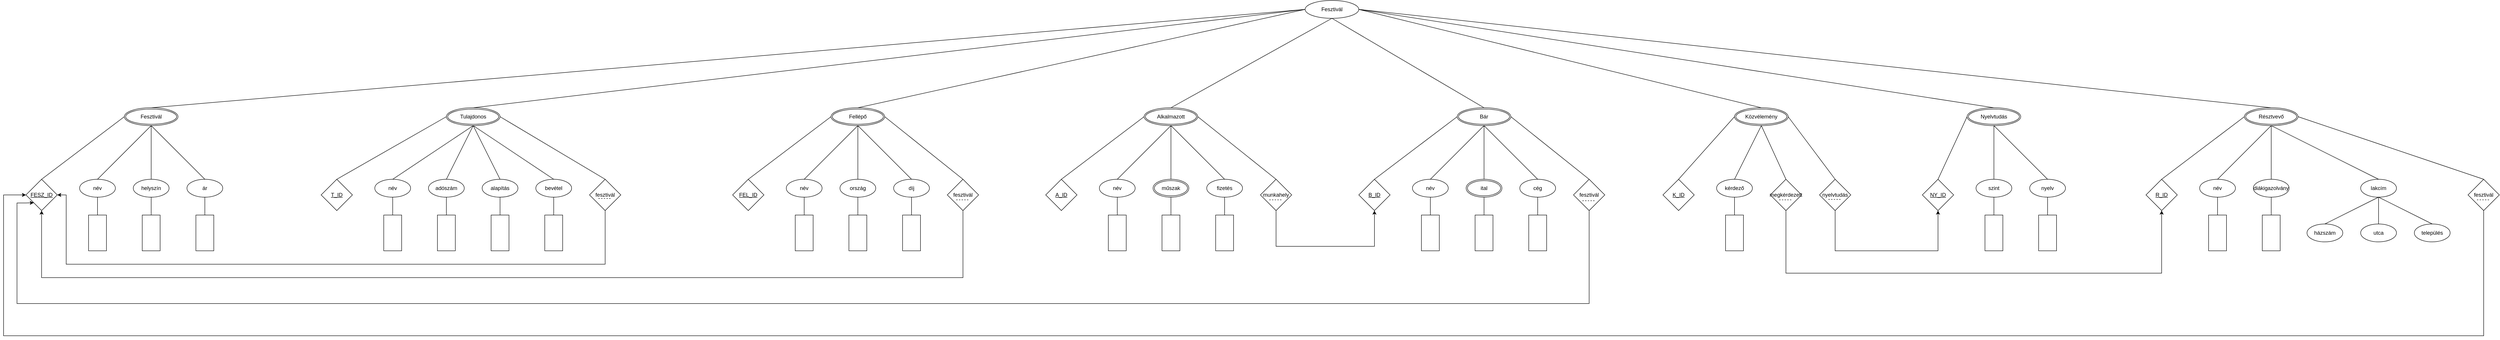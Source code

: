 <mxfile version="22.0.7" type="device">
  <diagram id="R2lEEEUBdFMjLlhIrx00" name="F023QC_xdm">
    <mxGraphModel dx="1670" dy="948" grid="1" gridSize="10" guides="0" tooltips="1" connect="1" arrows="1" fold="1" page="1" pageScale="1" pageWidth="6000" pageHeight="1000" math="0" shadow="0" extFonts="Permanent Marker^https://fonts.googleapis.com/css?family=Permanent+Marker">
      <root>
        <object label="" id="0">
          <mxCell />
        </object>
        <mxCell id="1" parent="0" />
        <mxCell id="OcTYDdU6IvkN5eMSKaNO-81" value="" style="rounded=0;whiteSpace=wrap;html=1;" parent="1" vertex="1">
          <mxGeometry x="480" y="600" width="40" height="80" as="geometry" />
        </mxCell>
        <mxCell id="iutqLcoYuN1xurHz5qFX-2" value="Nyelvtudás" style="ellipse;shape=doubleEllipse;margin=3;whiteSpace=wrap;html=1;align=center;" parent="1" vertex="1">
          <mxGeometry x="4440" y="360" width="120" height="40" as="geometry" />
        </mxCell>
        <mxCell id="iutqLcoYuN1xurHz5qFX-5" value="név" style="ellipse;whiteSpace=wrap;html=1;" parent="1" vertex="1">
          <mxGeometry x="220" y="520" width="80" height="40" as="geometry" />
        </mxCell>
        <mxCell id="iutqLcoYuN1xurHz5qFX-6" value="ár" style="ellipse;whiteSpace=wrap;html=1;" parent="1" vertex="1">
          <mxGeometry x="460" y="520" width="80" height="40" as="geometry" />
        </mxCell>
        <mxCell id="iutqLcoYuN1xurHz5qFX-7" value="" style="rounded=0;whiteSpace=wrap;html=1;" parent="1" vertex="1">
          <mxGeometry x="360" y="600" width="40" height="80" as="geometry" />
        </mxCell>
        <mxCell id="iutqLcoYuN1xurHz5qFX-8" value="" style="rounded=0;whiteSpace=wrap;html=1;" parent="1" vertex="1">
          <mxGeometry x="240" y="600" width="40" height="80" as="geometry" />
        </mxCell>
        <mxCell id="iutqLcoYuN1xurHz5qFX-10" value="Fesztivál" style="ellipse;whiteSpace=wrap;html=1;" parent="1" vertex="1">
          <mxGeometry x="2960" y="120" width="120" height="40" as="geometry" />
        </mxCell>
        <mxCell id="iutqLcoYuN1xurHz5qFX-11" value="Bár" style="ellipse;shape=doubleEllipse;margin=3;whiteSpace=wrap;html=1;align=center;" parent="1" vertex="1">
          <mxGeometry x="3300" y="360" width="120" height="40" as="geometry" />
        </mxCell>
        <mxCell id="iutqLcoYuN1xurHz5qFX-12" value="Alkalmazott" style="ellipse;shape=doubleEllipse;margin=3;whiteSpace=wrap;html=1;align=center;" parent="1" vertex="1">
          <mxGeometry x="2600" y="360" width="120" height="40" as="geometry" />
        </mxCell>
        <mxCell id="iutqLcoYuN1xurHz5qFX-13" value="Fesztivál" style="ellipse;shape=doubleEllipse;margin=3;whiteSpace=wrap;html=1;align=center;" parent="1" vertex="1">
          <mxGeometry x="320" y="360" width="120" height="40" as="geometry" />
        </mxCell>
        <mxCell id="iutqLcoYuN1xurHz5qFX-14" value="Résztvevő" style="ellipse;shape=doubleEllipse;margin=3;whiteSpace=wrap;html=1;align=center;" parent="1" vertex="1">
          <mxGeometry x="5060" y="360" width="120" height="40" as="geometry" />
        </mxCell>
        <mxCell id="iutqLcoYuN1xurHz5qFX-15" value="Közvélemény" style="ellipse;shape=doubleEllipse;margin=3;whiteSpace=wrap;html=1;align=center;" parent="1" vertex="1">
          <mxGeometry x="3920" y="360" width="120" height="40" as="geometry" />
        </mxCell>
        <mxCell id="iutqLcoYuN1xurHz5qFX-16" value="Tulajdonos" style="ellipse;shape=doubleEllipse;margin=3;whiteSpace=wrap;html=1;align=center;" parent="1" vertex="1">
          <mxGeometry x="1040" y="360" width="120" height="40" as="geometry" />
        </mxCell>
        <mxCell id="iutqLcoYuN1xurHz5qFX-17" value="Fellépő" style="ellipse;shape=doubleEllipse;margin=3;whiteSpace=wrap;html=1;align=center;" parent="1" vertex="1">
          <mxGeometry x="1900" y="360" width="120" height="40" as="geometry" />
        </mxCell>
        <mxCell id="5B_4mtcaILTxM5lqjwQF-1" value="helyszín" style="ellipse;whiteSpace=wrap;html=1;" parent="1" vertex="1">
          <mxGeometry x="340" y="520" width="80" height="40" as="geometry" />
        </mxCell>
        <mxCell id="5B_4mtcaILTxM5lqjwQF-2" value="név" style="ellipse;whiteSpace=wrap;html=1;" parent="1" vertex="1">
          <mxGeometry x="880" y="520" width="80" height="40" as="geometry" />
        </mxCell>
        <mxCell id="5B_4mtcaILTxM5lqjwQF-3" value="település" style="ellipse;whiteSpace=wrap;html=1;" parent="1" vertex="1">
          <mxGeometry x="5440" y="620" width="80" height="40" as="geometry" />
        </mxCell>
        <mxCell id="5B_4mtcaILTxM5lqjwQF-4" value="alapítás" style="ellipse;whiteSpace=wrap;html=1;" parent="1" vertex="1">
          <mxGeometry x="1120" y="520" width="80" height="40" as="geometry" />
        </mxCell>
        <mxCell id="5B_4mtcaILTxM5lqjwQF-5" value="név" style="ellipse;whiteSpace=wrap;html=1;" parent="1" vertex="1">
          <mxGeometry x="1800" y="520" width="80" height="40" as="geometry" />
        </mxCell>
        <mxCell id="5B_4mtcaILTxM5lqjwQF-6" value="bevétel" style="ellipse;whiteSpace=wrap;html=1;" parent="1" vertex="1">
          <mxGeometry x="1240" y="520" width="80" height="40" as="geometry" />
        </mxCell>
        <mxCell id="5B_4mtcaILTxM5lqjwQF-7" value="ország" style="ellipse;whiteSpace=wrap;html=1;" parent="1" vertex="1">
          <mxGeometry x="1920" y="520" width="80" height="40" as="geometry" />
        </mxCell>
        <mxCell id="5B_4mtcaILTxM5lqjwQF-8" value="díj" style="ellipse;whiteSpace=wrap;html=1;" parent="1" vertex="1">
          <mxGeometry x="2040" y="520" width="80" height="40" as="geometry" />
        </mxCell>
        <mxCell id="5B_4mtcaILTxM5lqjwQF-10" value="adószám" style="ellipse;whiteSpace=wrap;html=1;" parent="1" vertex="1">
          <mxGeometry x="1000" y="520" width="80" height="40" as="geometry" />
        </mxCell>
        <mxCell id="5B_4mtcaILTxM5lqjwQF-11" value="név" style="ellipse;whiteSpace=wrap;html=1;" parent="1" vertex="1">
          <mxGeometry x="4960" y="520" width="80" height="40" as="geometry" />
        </mxCell>
        <mxCell id="5B_4mtcaILTxM5lqjwQF-12" value="diákigazolvány" style="ellipse;whiteSpace=wrap;html=1;" parent="1" vertex="1">
          <mxGeometry x="5080" y="520" width="80" height="40" as="geometry" />
        </mxCell>
        <mxCell id="5B_4mtcaILTxM5lqjwQF-14" value="házszám" style="ellipse;whiteSpace=wrap;html=1;" parent="1" vertex="1">
          <mxGeometry x="5200" y="620" width="80" height="40" as="geometry" />
        </mxCell>
        <mxCell id="5B_4mtcaILTxM5lqjwQF-15" value="név" style="ellipse;whiteSpace=wrap;html=1;" parent="1" vertex="1">
          <mxGeometry x="3200" y="520" width="80" height="40" as="geometry" />
        </mxCell>
        <mxCell id="5B_4mtcaILTxM5lqjwQF-17" value="név" style="ellipse;whiteSpace=wrap;html=1;" parent="1" vertex="1">
          <mxGeometry x="2500" y="520" width="80" height="40" as="geometry" />
        </mxCell>
        <mxCell id="5B_4mtcaILTxM5lqjwQF-18" value="fizetés" style="ellipse;whiteSpace=wrap;html=1;" parent="1" vertex="1">
          <mxGeometry x="2740" y="520" width="80" height="40" as="geometry" />
        </mxCell>
        <mxCell id="5B_4mtcaILTxM5lqjwQF-19" value="utca" style="ellipse;whiteSpace=wrap;html=1;" parent="1" vertex="1">
          <mxGeometry x="5320" y="620" width="80" height="40" as="geometry" />
        </mxCell>
        <mxCell id="5B_4mtcaILTxM5lqjwQF-20" value="kérdező" style="ellipse;whiteSpace=wrap;html=1;" parent="1" vertex="1">
          <mxGeometry x="3880" y="520" width="80" height="40" as="geometry" />
        </mxCell>
        <mxCell id="5B_4mtcaILTxM5lqjwQF-21" value="szint" style="ellipse;whiteSpace=wrap;html=1;" parent="1" vertex="1">
          <mxGeometry x="4460" y="520" width="80" height="40" as="geometry" />
        </mxCell>
        <mxCell id="5B_4mtcaILTxM5lqjwQF-22" value="cég" style="ellipse;whiteSpace=wrap;html=1;" parent="1" vertex="1">
          <mxGeometry x="3440" y="520" width="80" height="40" as="geometry" />
        </mxCell>
        <mxCell id="5B_4mtcaILTxM5lqjwQF-24" value="lakcím" style="ellipse;whiteSpace=wrap;html=1;" parent="1" vertex="1">
          <mxGeometry x="5320" y="520" width="80" height="40" as="geometry" />
        </mxCell>
        <mxCell id="5B_4mtcaILTxM5lqjwQF-25" value="nyelv" style="ellipse;whiteSpace=wrap;html=1;" parent="1" vertex="1">
          <mxGeometry x="4580" y="520" width="80" height="40" as="geometry" />
        </mxCell>
        <mxCell id="5B_4mtcaILTxM5lqjwQF-28" value="&lt;u&gt;FESZ_ID&lt;/u&gt;" style="rhombus;whiteSpace=wrap;html=1;" parent="1" vertex="1">
          <mxGeometry x="100" y="520" width="70" height="70" as="geometry" />
        </mxCell>
        <mxCell id="5B_4mtcaILTxM5lqjwQF-32" value="&lt;u&gt;T_ID&lt;/u&gt;" style="rhombus;whiteSpace=wrap;html=1;" parent="1" vertex="1">
          <mxGeometry x="760" y="520" width="70" height="70" as="geometry" />
        </mxCell>
        <mxCell id="5B_4mtcaILTxM5lqjwQF-33" value="&lt;u&gt;NY_ID&lt;/u&gt;" style="rhombus;whiteSpace=wrap;html=1;" parent="1" vertex="1">
          <mxGeometry x="4340" y="520" width="70" height="70" as="geometry" />
        </mxCell>
        <mxCell id="5B_4mtcaILTxM5lqjwQF-36" value="&lt;u&gt;R_ID&lt;/u&gt;" style="rhombus;whiteSpace=wrap;html=1;" parent="1" vertex="1">
          <mxGeometry x="4840" y="520" width="70" height="70" as="geometry" />
        </mxCell>
        <mxCell id="5B_4mtcaILTxM5lqjwQF-196" style="edgeStyle=orthogonalEdgeStyle;rounded=0;orthogonalLoop=1;jettySize=auto;html=1;exitX=0.5;exitY=1;exitDx=0;exitDy=0;entryX=1;entryY=0.5;entryDx=0;entryDy=0;" parent="1" source="5B_4mtcaILTxM5lqjwQF-37" target="5B_4mtcaILTxM5lqjwQF-28" edge="1">
          <mxGeometry relative="1" as="geometry">
            <Array as="points">
              <mxPoint x="1395" y="710" />
              <mxPoint x="190" y="710" />
              <mxPoint x="190" y="555" />
            </Array>
          </mxGeometry>
        </mxCell>
        <mxCell id="5B_4mtcaILTxM5lqjwQF-37" value="fesztivál" style="rhombus;whiteSpace=wrap;html=1;" parent="1" vertex="1">
          <mxGeometry x="1360" y="520" width="70" height="70" as="geometry" />
        </mxCell>
        <mxCell id="5B_4mtcaILTxM5lqjwQF-38" value="&lt;u&gt;FEL_ID&lt;/u&gt;" style="rhombus;whiteSpace=wrap;html=1;" parent="1" vertex="1">
          <mxGeometry x="1680" y="520" width="70" height="70" as="geometry" />
        </mxCell>
        <mxCell id="5B_4mtcaILTxM5lqjwQF-39" value="&lt;u&gt;A_ID&lt;/u&gt;" style="rhombus;whiteSpace=wrap;html=1;" parent="1" vertex="1">
          <mxGeometry x="2380" y="520" width="70" height="70" as="geometry" />
        </mxCell>
        <mxCell id="5B_4mtcaILTxM5lqjwQF-40" value="&lt;u&gt;B_ID&lt;/u&gt;" style="rhombus;whiteSpace=wrap;html=1;" parent="1" vertex="1">
          <mxGeometry x="3080" y="520" width="70" height="70" as="geometry" />
        </mxCell>
        <mxCell id="5B_4mtcaILTxM5lqjwQF-44" value="&lt;u&gt;K_ID&lt;/u&gt;" style="rhombus;whiteSpace=wrap;html=1;" parent="1" vertex="1">
          <mxGeometry x="3760" y="520" width="70" height="70" as="geometry" />
        </mxCell>
        <mxCell id="5B_4mtcaILTxM5lqjwQF-53" value="" style="rounded=0;whiteSpace=wrap;html=1;" parent="1" vertex="1">
          <mxGeometry x="1140" y="600" width="40" height="80" as="geometry" />
        </mxCell>
        <mxCell id="5B_4mtcaILTxM5lqjwQF-54" value="" style="rounded=0;whiteSpace=wrap;html=1;" parent="1" vertex="1">
          <mxGeometry x="1020" y="600" width="40" height="80" as="geometry" />
        </mxCell>
        <mxCell id="5B_4mtcaILTxM5lqjwQF-55" value="" style="rounded=0;whiteSpace=wrap;html=1;" parent="1" vertex="1">
          <mxGeometry x="900" y="600" width="40" height="80" as="geometry" />
        </mxCell>
        <mxCell id="5B_4mtcaILTxM5lqjwQF-56" value="" style="rounded=0;whiteSpace=wrap;html=1;" parent="1" vertex="1">
          <mxGeometry x="2060" y="600" width="40" height="80" as="geometry" />
        </mxCell>
        <mxCell id="5B_4mtcaILTxM5lqjwQF-57" value="" style="rounded=0;whiteSpace=wrap;html=1;" parent="1" vertex="1">
          <mxGeometry x="1940" y="600" width="40" height="80" as="geometry" />
        </mxCell>
        <mxCell id="5B_4mtcaILTxM5lqjwQF-58" value="" style="rounded=0;whiteSpace=wrap;html=1;" parent="1" vertex="1">
          <mxGeometry x="1820" y="600" width="40" height="80" as="geometry" />
        </mxCell>
        <mxCell id="5B_4mtcaILTxM5lqjwQF-59" value="" style="rounded=0;whiteSpace=wrap;html=1;" parent="1" vertex="1">
          <mxGeometry x="3460" y="600" width="40" height="80" as="geometry" />
        </mxCell>
        <mxCell id="5B_4mtcaILTxM5lqjwQF-60" value="" style="rounded=0;whiteSpace=wrap;html=1;" parent="1" vertex="1">
          <mxGeometry x="3340" y="600" width="40" height="80" as="geometry" />
        </mxCell>
        <mxCell id="5B_4mtcaILTxM5lqjwQF-61" value="" style="rounded=0;whiteSpace=wrap;html=1;" parent="1" vertex="1">
          <mxGeometry x="3220" y="600" width="40" height="80" as="geometry" />
        </mxCell>
        <mxCell id="5B_4mtcaILTxM5lqjwQF-62" value="" style="rounded=0;whiteSpace=wrap;html=1;" parent="1" vertex="1">
          <mxGeometry x="4600" y="600" width="40" height="80" as="geometry" />
        </mxCell>
        <mxCell id="5B_4mtcaILTxM5lqjwQF-63" value="" style="rounded=0;whiteSpace=wrap;html=1;" parent="1" vertex="1">
          <mxGeometry x="4480" y="600" width="40" height="80" as="geometry" />
        </mxCell>
        <mxCell id="5B_4mtcaILTxM5lqjwQF-64" value="" style="rounded=0;whiteSpace=wrap;html=1;" parent="1" vertex="1">
          <mxGeometry x="1260" y="600" width="40" height="80" as="geometry" />
        </mxCell>
        <mxCell id="5B_4mtcaILTxM5lqjwQF-65" value="" style="rounded=0;whiteSpace=wrap;html=1;" parent="1" vertex="1">
          <mxGeometry x="5100" y="600" width="40" height="80" as="geometry" />
        </mxCell>
        <mxCell id="5B_4mtcaILTxM5lqjwQF-66" value="" style="rounded=0;whiteSpace=wrap;html=1;" parent="1" vertex="1">
          <mxGeometry x="4980" y="600" width="40" height="80" as="geometry" />
        </mxCell>
        <mxCell id="5B_4mtcaILTxM5lqjwQF-70" value="" style="rounded=0;whiteSpace=wrap;html=1;" parent="1" vertex="1">
          <mxGeometry x="2760" y="600" width="40" height="80" as="geometry" />
        </mxCell>
        <mxCell id="5B_4mtcaILTxM5lqjwQF-71" value="" style="rounded=0;whiteSpace=wrap;html=1;" parent="1" vertex="1">
          <mxGeometry x="2640" y="600" width="40" height="80" as="geometry" />
        </mxCell>
        <mxCell id="5B_4mtcaILTxM5lqjwQF-72" value="" style="rounded=0;whiteSpace=wrap;html=1;" parent="1" vertex="1">
          <mxGeometry x="2520" y="600" width="40" height="80" as="geometry" />
        </mxCell>
        <mxCell id="5B_4mtcaILTxM5lqjwQF-73" value="" style="endArrow=none;html=1;rounded=0;exitX=0.5;exitY=0;exitDx=0;exitDy=0;entryX=0;entryY=0.5;entryDx=0;entryDy=0;" parent="1" source="5B_4mtcaILTxM5lqjwQF-28" target="iutqLcoYuN1xurHz5qFX-13" edge="1">
          <mxGeometry relative="1" as="geometry">
            <mxPoint x="190" y="500" as="sourcePoint" />
            <mxPoint x="350" y="500" as="targetPoint" />
          </mxGeometry>
        </mxCell>
        <mxCell id="5B_4mtcaILTxM5lqjwQF-75" value="" style="endArrow=none;html=1;rounded=0;exitX=0.5;exitY=0;exitDx=0;exitDy=0;entryX=0.5;entryY=1;entryDx=0;entryDy=0;" parent="1" source="5B_4mtcaILTxM5lqjwQF-55" target="5B_4mtcaILTxM5lqjwQF-2" edge="1">
          <mxGeometry relative="1" as="geometry">
            <mxPoint x="810" y="720" as="sourcePoint" />
            <mxPoint x="970" y="720" as="targetPoint" />
          </mxGeometry>
        </mxCell>
        <mxCell id="5B_4mtcaILTxM5lqjwQF-76" value="" style="endArrow=none;html=1;rounded=0;exitX=0.5;exitY=0;exitDx=0;exitDy=0;entryX=0.5;entryY=1;entryDx=0;entryDy=0;" parent="1" source="5B_4mtcaILTxM5lqjwQF-58" target="5B_4mtcaILTxM5lqjwQF-5" edge="1">
          <mxGeometry relative="1" as="geometry">
            <mxPoint x="2050" y="910" as="sourcePoint" />
            <mxPoint x="2210" y="910" as="targetPoint" />
          </mxGeometry>
        </mxCell>
        <mxCell id="5B_4mtcaILTxM5lqjwQF-77" value="" style="endArrow=none;html=1;rounded=0;exitX=0.5;exitY=0;exitDx=0;exitDy=0;entryX=0.5;entryY=1;entryDx=0;entryDy=0;" parent="1" source="5B_4mtcaILTxM5lqjwQF-54" target="5B_4mtcaILTxM5lqjwQF-10" edge="1">
          <mxGeometry relative="1" as="geometry">
            <mxPoint x="1060" y="840" as="sourcePoint" />
            <mxPoint x="1220" y="840" as="targetPoint" />
          </mxGeometry>
        </mxCell>
        <mxCell id="5B_4mtcaILTxM5lqjwQF-78" value="" style="endArrow=none;html=1;rounded=0;exitX=0.5;exitY=0;exitDx=0;exitDy=0;entryX=0.5;entryY=1;entryDx=0;entryDy=0;" parent="1" source="5B_4mtcaILTxM5lqjwQF-53" target="5B_4mtcaILTxM5lqjwQF-4" edge="1">
          <mxGeometry relative="1" as="geometry">
            <mxPoint x="1130" y="610" as="sourcePoint" />
            <mxPoint x="1290" y="610" as="targetPoint" />
          </mxGeometry>
        </mxCell>
        <mxCell id="5B_4mtcaILTxM5lqjwQF-79" value="" style="endArrow=none;html=1;rounded=0;exitX=0.5;exitY=0;exitDx=0;exitDy=0;entryX=0.5;entryY=1;entryDx=0;entryDy=0;" parent="1" source="5B_4mtcaILTxM5lqjwQF-64" target="5B_4mtcaILTxM5lqjwQF-6" edge="1">
          <mxGeometry relative="1" as="geometry">
            <mxPoint x="1300" y="780" as="sourcePoint" />
            <mxPoint x="1460" y="780" as="targetPoint" />
          </mxGeometry>
        </mxCell>
        <mxCell id="5B_4mtcaILTxM5lqjwQF-80" value="" style="endArrow=none;html=1;rounded=0;exitX=0.5;exitY=0;exitDx=0;exitDy=0;entryX=0.5;entryY=1;entryDx=0;entryDy=0;" parent="1" source="5B_4mtcaILTxM5lqjwQF-57" target="5B_4mtcaILTxM5lqjwQF-7" edge="1">
          <mxGeometry relative="1" as="geometry">
            <mxPoint x="2050" y="930" as="sourcePoint" />
            <mxPoint x="2210" y="930" as="targetPoint" />
          </mxGeometry>
        </mxCell>
        <mxCell id="5B_4mtcaILTxM5lqjwQF-82" value="" style="endArrow=none;html=1;rounded=0;exitX=0.5;exitY=0;exitDx=0;exitDy=0;entryX=0.5;entryY=1;entryDx=0;entryDy=0;" parent="1" source="5B_4mtcaILTxM5lqjwQF-56" target="5B_4mtcaILTxM5lqjwQF-8" edge="1">
          <mxGeometry relative="1" as="geometry">
            <mxPoint x="2070" y="950" as="sourcePoint" />
            <mxPoint x="2230" y="950" as="targetPoint" />
          </mxGeometry>
        </mxCell>
        <mxCell id="5B_4mtcaILTxM5lqjwQF-86" value="" style="endArrow=none;html=1;rounded=0;exitX=0.5;exitY=0;exitDx=0;exitDy=0;entryX=0;entryY=0.5;entryDx=0;entryDy=0;" parent="1" source="5B_4mtcaILTxM5lqjwQF-32" target="iutqLcoYuN1xurHz5qFX-16" edge="1">
          <mxGeometry relative="1" as="geometry">
            <mxPoint x="800" y="480" as="sourcePoint" />
            <mxPoint x="960" y="480" as="targetPoint" />
          </mxGeometry>
        </mxCell>
        <mxCell id="5B_4mtcaILTxM5lqjwQF-89" value="" style="endArrow=none;html=1;rounded=0;exitX=1;exitY=0.5;exitDx=0;exitDy=0;entryX=0.5;entryY=0;entryDx=0;entryDy=0;" parent="1" source="iutqLcoYuN1xurHz5qFX-16" target="5B_4mtcaILTxM5lqjwQF-37" edge="1">
          <mxGeometry relative="1" as="geometry">
            <mxPoint x="1290" y="410" as="sourcePoint" />
            <mxPoint x="1450" y="410" as="targetPoint" />
          </mxGeometry>
        </mxCell>
        <mxCell id="5B_4mtcaILTxM5lqjwQF-91" value="" style="endArrow=none;html=1;rounded=0;exitX=0.5;exitY=0;exitDx=0;exitDy=0;entryX=0.5;entryY=1;entryDx=0;entryDy=0;" parent="1" source="5B_4mtcaILTxM5lqjwQF-71" target="5B_4mtcaILTxM5lqjwQF-149" edge="1">
          <mxGeometry relative="1" as="geometry">
            <mxPoint x="2400" y="740" as="sourcePoint" />
            <mxPoint x="2560" y="740" as="targetPoint" />
          </mxGeometry>
        </mxCell>
        <mxCell id="5B_4mtcaILTxM5lqjwQF-92" value="" style="endArrow=none;html=1;rounded=0;exitX=0.5;exitY=0;exitDx=0;exitDy=0;entryX=0.5;entryY=1;entryDx=0;entryDy=0;" parent="1" source="iutqLcoYuN1xurHz5qFX-8" target="iutqLcoYuN1xurHz5qFX-5" edge="1">
          <mxGeometry relative="1" as="geometry">
            <mxPoint x="280" y="780" as="sourcePoint" />
            <mxPoint x="440" y="780" as="targetPoint" />
          </mxGeometry>
        </mxCell>
        <mxCell id="5B_4mtcaILTxM5lqjwQF-93" value="" style="endArrow=none;html=1;rounded=0;exitX=0.5;exitY=0;exitDx=0;exitDy=0;entryX=0.5;entryY=1;entryDx=0;entryDy=0;" parent="1" source="iutqLcoYuN1xurHz5qFX-7" target="5B_4mtcaILTxM5lqjwQF-1" edge="1">
          <mxGeometry relative="1" as="geometry">
            <mxPoint x="370" y="750" as="sourcePoint" />
            <mxPoint x="530" y="750" as="targetPoint" />
          </mxGeometry>
        </mxCell>
        <mxCell id="5B_4mtcaILTxM5lqjwQF-94" value="" style="endArrow=none;html=1;rounded=0;exitX=0.5;exitY=0;exitDx=0;exitDy=0;entryX=0.5;entryY=1;entryDx=0;entryDy=0;" parent="1" source="5B_4mtcaILTxM5lqjwQF-7" target="iutqLcoYuN1xurHz5qFX-17" edge="1">
          <mxGeometry relative="1" as="geometry">
            <mxPoint x="1960" y="450" as="sourcePoint" />
            <mxPoint x="2120" y="450" as="targetPoint" />
          </mxGeometry>
        </mxCell>
        <mxCell id="5B_4mtcaILTxM5lqjwQF-95" value="" style="endArrow=none;html=1;rounded=0;exitX=0.5;exitY=0;exitDx=0;exitDy=0;entryX=0.5;entryY=1;entryDx=0;entryDy=0;" parent="1" source="OcTYDdU6IvkN5eMSKaNO-81" target="iutqLcoYuN1xurHz5qFX-6" edge="1">
          <mxGeometry relative="1" as="geometry">
            <mxPoint x="520" y="710" as="sourcePoint" />
            <mxPoint x="680" y="710" as="targetPoint" />
          </mxGeometry>
        </mxCell>
        <mxCell id="5B_4mtcaILTxM5lqjwQF-96" value="" style="endArrow=none;html=1;rounded=0;exitX=0.5;exitY=0;exitDx=0;exitDy=0;entryX=0;entryY=0.5;entryDx=0;entryDy=0;" parent="1" source="5B_4mtcaILTxM5lqjwQF-38" target="iutqLcoYuN1xurHz5qFX-17" edge="1">
          <mxGeometry relative="1" as="geometry">
            <mxPoint x="1720" y="430" as="sourcePoint" />
            <mxPoint x="1880" y="430" as="targetPoint" />
          </mxGeometry>
        </mxCell>
        <mxCell id="5B_4mtcaILTxM5lqjwQF-97" value="" style="endArrow=none;html=1;rounded=0;exitX=0.5;exitY=0;exitDx=0;exitDy=0;entryX=0.5;entryY=1;entryDx=0;entryDy=0;" parent="1" source="5B_4mtcaILTxM5lqjwQF-5" target="iutqLcoYuN1xurHz5qFX-17" edge="1">
          <mxGeometry relative="1" as="geometry">
            <mxPoint x="1820" y="470" as="sourcePoint" />
            <mxPoint x="1980" y="470" as="targetPoint" />
          </mxGeometry>
        </mxCell>
        <mxCell id="5B_4mtcaILTxM5lqjwQF-98" value="" style="endArrow=none;html=1;rounded=0;entryX=0.5;entryY=0;entryDx=0;entryDy=0;exitX=1;exitY=0.5;exitDx=0;exitDy=0;" parent="1" source="iutqLcoYuN1xurHz5qFX-17" target="5B_4mtcaILTxM5lqjwQF-124" edge="1">
          <mxGeometry relative="1" as="geometry">
            <mxPoint x="2080" y="430" as="sourcePoint" />
            <mxPoint x="2240" y="430" as="targetPoint" />
          </mxGeometry>
        </mxCell>
        <mxCell id="5B_4mtcaILTxM5lqjwQF-99" value="" style="endArrow=none;html=1;rounded=0;exitX=0.5;exitY=1;exitDx=0;exitDy=0;entryX=0.5;entryY=0;entryDx=0;entryDy=0;" parent="1" source="iutqLcoYuN1xurHz5qFX-17" target="5B_4mtcaILTxM5lqjwQF-8" edge="1">
          <mxGeometry relative="1" as="geometry">
            <mxPoint x="2030" y="440" as="sourcePoint" />
            <mxPoint x="2190" y="440" as="targetPoint" />
          </mxGeometry>
        </mxCell>
        <mxCell id="5B_4mtcaILTxM5lqjwQF-100" value="" style="endArrow=none;html=1;rounded=0;exitX=0.5;exitY=0;exitDx=0;exitDy=0;entryX=0.5;entryY=1;entryDx=0;entryDy=0;" parent="1" source="5B_4mtcaILTxM5lqjwQF-72" target="5B_4mtcaILTxM5lqjwQF-17" edge="1">
          <mxGeometry relative="1" as="geometry">
            <mxPoint x="2410" y="700" as="sourcePoint" />
            <mxPoint x="2570" y="700" as="targetPoint" />
          </mxGeometry>
        </mxCell>
        <mxCell id="5B_4mtcaILTxM5lqjwQF-198" style="edgeStyle=orthogonalEdgeStyle;rounded=0;orthogonalLoop=1;jettySize=auto;html=1;exitX=0.5;exitY=1;exitDx=0;exitDy=0;entryX=0.5;entryY=1;entryDx=0;entryDy=0;" parent="1" source="5B_4mtcaILTxM5lqjwQF-124" target="5B_4mtcaILTxM5lqjwQF-28" edge="1">
          <mxGeometry relative="1" as="geometry">
            <mxPoint x="2220" y="720" as="sourcePoint" />
            <mxPoint x="110" y="700" as="targetPoint" />
            <Array as="points">
              <mxPoint x="2195" y="740" />
              <mxPoint x="135" y="740" />
            </Array>
          </mxGeometry>
        </mxCell>
        <mxCell id="5B_4mtcaILTxM5lqjwQF-124" value="fesztivál" style="rhombus;whiteSpace=wrap;html=1;" parent="1" vertex="1">
          <mxGeometry x="2160" y="520" width="70" height="70" as="geometry" />
        </mxCell>
        <mxCell id="5B_4mtcaILTxM5lqjwQF-126" value="" style="endArrow=none;html=1;rounded=0;exitX=0.5;exitY=0;exitDx=0;exitDy=0;entryX=0.5;entryY=1;entryDx=0;entryDy=0;" parent="1" source="5B_4mtcaILTxM5lqjwQF-149" target="iutqLcoYuN1xurHz5qFX-12" edge="1">
          <mxGeometry relative="1" as="geometry">
            <mxPoint x="2580" y="500" as="sourcePoint" />
            <mxPoint x="2740" y="500" as="targetPoint" />
          </mxGeometry>
        </mxCell>
        <mxCell id="5B_4mtcaILTxM5lqjwQF-127" value="" style="endArrow=none;html=1;rounded=0;exitX=0.5;exitY=0;exitDx=0;exitDy=0;entryX=0;entryY=0.5;entryDx=0;entryDy=0;" parent="1" source="5B_4mtcaILTxM5lqjwQF-39" target="iutqLcoYuN1xurHz5qFX-12" edge="1">
          <mxGeometry relative="1" as="geometry">
            <mxPoint x="2300" y="680" as="sourcePoint" />
            <mxPoint x="2460" y="680" as="targetPoint" />
          </mxGeometry>
        </mxCell>
        <mxCell id="5B_4mtcaILTxM5lqjwQF-128" value="" style="endArrow=none;html=1;rounded=0;exitX=0.5;exitY=0;exitDx=0;exitDy=0;entryX=0.5;entryY=1;entryDx=0;entryDy=0;" parent="1" source="5B_4mtcaILTxM5lqjwQF-17" target="iutqLcoYuN1xurHz5qFX-12" edge="1">
          <mxGeometry relative="1" as="geometry">
            <mxPoint x="2370" y="660" as="sourcePoint" />
            <mxPoint x="2530" y="660" as="targetPoint" />
          </mxGeometry>
        </mxCell>
        <mxCell id="5B_4mtcaILTxM5lqjwQF-129" value="" style="endArrow=none;html=1;rounded=0;exitX=0.5;exitY=0;exitDx=0;exitDy=0;entryX=1;entryY=0.5;entryDx=0;entryDy=0;" parent="1" source="5B_4mtcaILTxM5lqjwQF-150" target="iutqLcoYuN1xurHz5qFX-12" edge="1">
          <mxGeometry relative="1" as="geometry">
            <mxPoint x="2750" y="440" as="sourcePoint" />
            <mxPoint x="2910" y="440" as="targetPoint" />
          </mxGeometry>
        </mxCell>
        <mxCell id="5B_4mtcaILTxM5lqjwQF-130" value="" style="endArrow=none;html=1;rounded=0;exitX=0.5;exitY=0;exitDx=0;exitDy=0;entryX=0.5;entryY=1;entryDx=0;entryDy=0;" parent="1" source="5B_4mtcaILTxM5lqjwQF-18" target="iutqLcoYuN1xurHz5qFX-12" edge="1">
          <mxGeometry relative="1" as="geometry">
            <mxPoint x="2740" y="470" as="sourcePoint" />
            <mxPoint x="2900" y="470" as="targetPoint" />
          </mxGeometry>
        </mxCell>
        <mxCell id="5B_4mtcaILTxM5lqjwQF-131" value="" style="endArrow=none;html=1;rounded=0;exitX=0.5;exitY=0;exitDx=0;exitDy=0;entryX=0.5;entryY=1;entryDx=0;entryDy=0;" parent="1" source="5B_4mtcaILTxM5lqjwQF-70" target="5B_4mtcaILTxM5lqjwQF-18" edge="1">
          <mxGeometry relative="1" as="geometry">
            <mxPoint x="2570" y="770" as="sourcePoint" />
            <mxPoint x="2730" y="770" as="targetPoint" />
          </mxGeometry>
        </mxCell>
        <mxCell id="5B_4mtcaILTxM5lqjwQF-133" value="" style="endArrow=none;html=1;rounded=0;exitX=0.5;exitY=0;exitDx=0;exitDy=0;entryX=0;entryY=0.5;entryDx=0;entryDy=0;" parent="1" source="5B_4mtcaILTxM5lqjwQF-44" target="iutqLcoYuN1xurHz5qFX-15" edge="1">
          <mxGeometry relative="1" as="geometry">
            <mxPoint x="3820" y="750" as="sourcePoint" />
            <mxPoint x="3980" y="750" as="targetPoint" />
          </mxGeometry>
        </mxCell>
        <mxCell id="5B_4mtcaILTxM5lqjwQF-134" value="" style="endArrow=none;html=1;rounded=0;exitX=0.5;exitY=0;exitDx=0;exitDy=0;entryX=0.5;entryY=1;entryDx=0;entryDy=0;" parent="1" source="5B_4mtcaILTxM5lqjwQF-157" target="5B_4mtcaILTxM5lqjwQF-20" edge="1">
          <mxGeometry relative="1" as="geometry">
            <mxPoint x="3830" y="820" as="sourcePoint" />
            <mxPoint x="3990" y="820" as="targetPoint" />
          </mxGeometry>
        </mxCell>
        <mxCell id="5B_4mtcaILTxM5lqjwQF-135" value="" style="endArrow=none;html=1;rounded=0;exitX=0.5;exitY=0;exitDx=0;exitDy=0;entryX=0.5;entryY=1;entryDx=0;entryDy=0;" parent="1" source="5B_4mtcaILTxM5lqjwQF-20" target="iutqLcoYuN1xurHz5qFX-15" edge="1">
          <mxGeometry relative="1" as="geometry">
            <mxPoint x="3840" y="770" as="sourcePoint" />
            <mxPoint x="4000" y="770" as="targetPoint" />
          </mxGeometry>
        </mxCell>
        <mxCell id="5B_4mtcaILTxM5lqjwQF-136" value="" style="endArrow=none;html=1;rounded=0;exitX=0.5;exitY=0;exitDx=0;exitDy=0;entryX=0.5;entryY=1;entryDx=0;entryDy=0;" parent="1" source="5B_4mtcaILTxM5lqjwQF-168" target="iutqLcoYuN1xurHz5qFX-15" edge="1">
          <mxGeometry relative="1" as="geometry">
            <mxPoint x="3850" y="780" as="sourcePoint" />
            <mxPoint x="4010" y="780" as="targetPoint" />
          </mxGeometry>
        </mxCell>
        <mxCell id="5B_4mtcaILTxM5lqjwQF-137" value="" style="endArrow=none;html=1;rounded=0;exitX=0.5;exitY=0;exitDx=0;exitDy=0;entryX=1;entryY=0.5;entryDx=0;entryDy=0;" parent="1" source="5B_4mtcaILTxM5lqjwQF-166" target="iutqLcoYuN1xurHz5qFX-15" edge="1">
          <mxGeometry relative="1" as="geometry">
            <mxPoint x="3860" y="790" as="sourcePoint" />
            <mxPoint x="4020" y="790" as="targetPoint" />
          </mxGeometry>
        </mxCell>
        <mxCell id="5B_4mtcaILTxM5lqjwQF-141" value="" style="endArrow=none;html=1;rounded=0;exitX=0.5;exitY=0;exitDx=0;exitDy=0;entryX=0;entryY=0.5;entryDx=0;entryDy=0;" parent="1" source="5B_4mtcaILTxM5lqjwQF-40" target="iutqLcoYuN1xurHz5qFX-11" edge="1">
          <mxGeometry relative="1" as="geometry">
            <mxPoint x="3440" y="780" as="sourcePoint" />
            <mxPoint x="3600" y="780" as="targetPoint" />
          </mxGeometry>
        </mxCell>
        <mxCell id="5B_4mtcaILTxM5lqjwQF-142" value="" style="endArrow=none;html=1;rounded=0;exitX=0.5;exitY=0;exitDx=0;exitDy=0;entryX=0.5;entryY=1;entryDx=0;entryDy=0;" parent="1" source="5B_4mtcaILTxM5lqjwQF-22" target="iutqLcoYuN1xurHz5qFX-11" edge="1">
          <mxGeometry relative="1" as="geometry">
            <mxPoint x="3450" y="830" as="sourcePoint" />
            <mxPoint x="3610" y="830" as="targetPoint" />
          </mxGeometry>
        </mxCell>
        <mxCell id="5B_4mtcaILTxM5lqjwQF-143" value="" style="endArrow=none;html=1;rounded=0;exitX=0.5;exitY=0;exitDx=0;exitDy=0;entryX=1;entryY=0.5;entryDx=0;entryDy=0;" parent="1" source="5B_4mtcaILTxM5lqjwQF-164" target="iutqLcoYuN1xurHz5qFX-11" edge="1">
          <mxGeometry relative="1" as="geometry">
            <mxPoint x="3460" y="800" as="sourcePoint" />
            <mxPoint x="3620" y="800" as="targetPoint" />
          </mxGeometry>
        </mxCell>
        <mxCell id="5B_4mtcaILTxM5lqjwQF-144" value="" style="endArrow=none;html=1;rounded=0;exitX=0.5;exitY=0;exitDx=0;exitDy=0;entryX=0.5;entryY=1;entryDx=0;entryDy=0;" parent="1" source="5B_4mtcaILTxM5lqjwQF-15" target="iutqLcoYuN1xurHz5qFX-11" edge="1">
          <mxGeometry relative="1" as="geometry">
            <mxPoint x="3470" y="810" as="sourcePoint" />
            <mxPoint x="3630" y="810" as="targetPoint" />
          </mxGeometry>
        </mxCell>
        <mxCell id="5B_4mtcaILTxM5lqjwQF-145" value="" style="endArrow=none;html=1;rounded=0;entryX=0.5;entryY=0;entryDx=0;entryDy=0;exitX=0.5;exitY=1;exitDx=0;exitDy=0;" parent="1" source="iutqLcoYuN1xurHz5qFX-11" target="5B_4mtcaILTxM5lqjwQF-163" edge="1">
          <mxGeometry relative="1" as="geometry">
            <mxPoint x="3480" y="820" as="sourcePoint" />
            <mxPoint x="3640" y="820" as="targetPoint" />
          </mxGeometry>
        </mxCell>
        <mxCell id="5B_4mtcaILTxM5lqjwQF-146" value="" style="endArrow=none;html=1;rounded=0;exitX=0.5;exitY=0;exitDx=0;exitDy=0;entryX=0.5;entryY=1;entryDx=0;entryDy=0;" parent="1" source="5B_4mtcaILTxM5lqjwQF-60" target="5B_4mtcaILTxM5lqjwQF-163" edge="1">
          <mxGeometry relative="1" as="geometry">
            <mxPoint x="3450" y="850" as="sourcePoint" />
            <mxPoint x="3610" y="850" as="targetPoint" />
          </mxGeometry>
        </mxCell>
        <mxCell id="5B_4mtcaILTxM5lqjwQF-147" value="" style="endArrow=none;html=1;rounded=0;exitX=0.5;exitY=0;exitDx=0;exitDy=0;entryX=0.5;entryY=1;entryDx=0;entryDy=0;" parent="1" source="5B_4mtcaILTxM5lqjwQF-61" target="5B_4mtcaILTxM5lqjwQF-15" edge="1">
          <mxGeometry relative="1" as="geometry">
            <mxPoint x="3290" y="750" as="sourcePoint" />
            <mxPoint x="3450" y="750" as="targetPoint" />
          </mxGeometry>
        </mxCell>
        <mxCell id="5B_4mtcaILTxM5lqjwQF-148" value="" style="endArrow=none;html=1;rounded=0;exitX=0.5;exitY=0;exitDx=0;exitDy=0;entryX=0.5;entryY=1;entryDx=0;entryDy=0;" parent="1" source="5B_4mtcaILTxM5lqjwQF-59" target="5B_4mtcaILTxM5lqjwQF-22" edge="1">
          <mxGeometry relative="1" as="geometry">
            <mxPoint x="3450" y="710" as="sourcePoint" />
            <mxPoint x="3610" y="710" as="targetPoint" />
          </mxGeometry>
        </mxCell>
        <mxCell id="5B_4mtcaILTxM5lqjwQF-149" value="műszak" style="ellipse;shape=doubleEllipse;margin=3;whiteSpace=wrap;html=1;align=center;" parent="1" vertex="1">
          <mxGeometry x="2620" y="520" width="80" height="40" as="geometry" />
        </mxCell>
        <mxCell id="5B_4mtcaILTxM5lqjwQF-203" style="edgeStyle=orthogonalEdgeStyle;rounded=0;orthogonalLoop=1;jettySize=auto;html=1;exitX=0.5;exitY=1;exitDx=0;exitDy=0;entryX=0.5;entryY=1;entryDx=0;entryDy=0;" parent="1" source="5B_4mtcaILTxM5lqjwQF-150" target="5B_4mtcaILTxM5lqjwQF-40" edge="1">
          <mxGeometry relative="1" as="geometry">
            <Array as="points">
              <mxPoint x="2900" y="670" />
              <mxPoint x="3100" y="670" />
            </Array>
          </mxGeometry>
        </mxCell>
        <mxCell id="5B_4mtcaILTxM5lqjwQF-150" value="munkahely" style="rhombus;whiteSpace=wrap;html=1;" parent="1" vertex="1">
          <mxGeometry x="2860" y="520" width="70" height="70" as="geometry" />
        </mxCell>
        <mxCell id="5B_4mtcaILTxM5lqjwQF-157" value="" style="rounded=0;whiteSpace=wrap;html=1;" parent="1" vertex="1">
          <mxGeometry x="3900" y="600" width="40" height="80" as="geometry" />
        </mxCell>
        <mxCell id="5B_4mtcaILTxM5lqjwQF-163" value="ital" style="ellipse;shape=doubleEllipse;margin=3;whiteSpace=wrap;html=1;align=center;" parent="1" vertex="1">
          <mxGeometry x="3320" y="520" width="80" height="40" as="geometry" />
        </mxCell>
        <mxCell id="5B_4mtcaILTxM5lqjwQF-199" style="edgeStyle=orthogonalEdgeStyle;rounded=0;orthogonalLoop=1;jettySize=auto;html=1;exitX=0.5;exitY=1;exitDx=0;exitDy=0;entryX=0;entryY=1;entryDx=0;entryDy=0;" parent="1" target="5B_4mtcaILTxM5lqjwQF-28" edge="1">
          <mxGeometry relative="1" as="geometry">
            <Array as="points">
              <mxPoint x="3595" y="798" />
              <mxPoint x="80" y="798" />
              <mxPoint x="80" y="573" />
              <mxPoint x="100" y="573" />
            </Array>
            <mxPoint x="3595" y="577.51" as="sourcePoint" />
            <mxPoint x="100" y="620" as="targetPoint" />
          </mxGeometry>
        </mxCell>
        <mxCell id="5B_4mtcaILTxM5lqjwQF-164" value="fesztivál" style="rhombus;whiteSpace=wrap;html=1;" parent="1" vertex="1">
          <mxGeometry x="3560" y="520" width="70" height="70" as="geometry" />
        </mxCell>
        <mxCell id="5B_4mtcaILTxM5lqjwQF-201" style="edgeStyle=orthogonalEdgeStyle;rounded=0;orthogonalLoop=1;jettySize=auto;html=1;exitX=0.5;exitY=1;exitDx=0;exitDy=0;entryX=0.5;entryY=1;entryDx=0;entryDy=0;" parent="1" source="5B_4mtcaILTxM5lqjwQF-166" target="5B_4mtcaILTxM5lqjwQF-33" edge="1">
          <mxGeometry relative="1" as="geometry">
            <Array as="points">
              <mxPoint x="4145" y="680" />
              <mxPoint x="4375" y="680" />
            </Array>
          </mxGeometry>
        </mxCell>
        <mxCell id="5B_4mtcaILTxM5lqjwQF-166" value="nyelvtudás" style="rhombus;whiteSpace=wrap;html=1;fontStyle=0" parent="1" vertex="1">
          <mxGeometry x="4110" y="520" width="70" height="70" as="geometry" />
        </mxCell>
        <mxCell id="5B_4mtcaILTxM5lqjwQF-202" style="edgeStyle=orthogonalEdgeStyle;rounded=0;orthogonalLoop=1;jettySize=auto;html=1;exitX=0.5;exitY=1;exitDx=0;exitDy=0;entryX=0.5;entryY=1;entryDx=0;entryDy=0;" parent="1" source="5B_4mtcaILTxM5lqjwQF-168" target="5B_4mtcaILTxM5lqjwQF-36" edge="1">
          <mxGeometry relative="1" as="geometry">
            <Array as="points">
              <mxPoint x="4040" y="730" />
              <mxPoint x="4880" y="730" />
            </Array>
          </mxGeometry>
        </mxCell>
        <mxCell id="5B_4mtcaILTxM5lqjwQF-168" value="megkérdezett" style="rhombus;whiteSpace=wrap;html=1;" parent="1" vertex="1">
          <mxGeometry x="4000" y="520" width="70" height="70" as="geometry" />
        </mxCell>
        <mxCell id="5B_4mtcaILTxM5lqjwQF-170" value="" style="endArrow=none;html=1;rounded=0;exitX=0.5;exitY=0;exitDx=0;exitDy=0;entryX=0.5;entryY=1;entryDx=0;entryDy=0;" parent="1" source="5B_4mtcaILTxM5lqjwQF-12" target="iutqLcoYuN1xurHz5qFX-14" edge="1">
          <mxGeometry relative="1" as="geometry">
            <mxPoint x="4810" y="650" as="sourcePoint" />
            <mxPoint x="4970" y="650" as="targetPoint" />
          </mxGeometry>
        </mxCell>
        <mxCell id="5B_4mtcaILTxM5lqjwQF-171" value="" style="endArrow=none;html=1;rounded=0;exitX=0.5;exitY=0;exitDx=0;exitDy=0;entryX=0;entryY=0.5;entryDx=0;entryDy=0;" parent="1" source="5B_4mtcaILTxM5lqjwQF-36" target="iutqLcoYuN1xurHz5qFX-14" edge="1">
          <mxGeometry relative="1" as="geometry">
            <mxPoint x="4830" y="420" as="sourcePoint" />
            <mxPoint x="4990" y="420" as="targetPoint" />
          </mxGeometry>
        </mxCell>
        <mxCell id="5B_4mtcaILTxM5lqjwQF-172" value="" style="endArrow=none;html=1;rounded=0;exitX=0.5;exitY=0;exitDx=0;exitDy=0;entryX=0.5;entryY=1;entryDx=0;entryDy=0;" parent="1" source="5B_4mtcaILTxM5lqjwQF-62" target="5B_4mtcaILTxM5lqjwQF-25" edge="1">
          <mxGeometry relative="1" as="geometry">
            <mxPoint x="4530" y="620" as="sourcePoint" />
            <mxPoint x="4690" y="620" as="targetPoint" />
          </mxGeometry>
        </mxCell>
        <mxCell id="5B_4mtcaILTxM5lqjwQF-173" value="" style="endArrow=none;html=1;rounded=0;exitX=0.5;exitY=0;exitDx=0;exitDy=0;entryX=0.5;entryY=1;entryDx=0;entryDy=0;" parent="1" source="5B_4mtcaILTxM5lqjwQF-11" target="iutqLcoYuN1xurHz5qFX-14" edge="1">
          <mxGeometry relative="1" as="geometry">
            <mxPoint x="4800" y="620" as="sourcePoint" />
            <mxPoint x="4960" y="620" as="targetPoint" />
          </mxGeometry>
        </mxCell>
        <mxCell id="5B_4mtcaILTxM5lqjwQF-174" value="" style="endArrow=none;html=1;rounded=0;entryX=0.5;entryY=0;entryDx=0;entryDy=0;exitX=0.5;exitY=1;exitDx=0;exitDy=0;" parent="1" source="5B_4mtcaILTxM5lqjwQF-21" target="5B_4mtcaILTxM5lqjwQF-63" edge="1">
          <mxGeometry relative="1" as="geometry">
            <mxPoint x="4290" y="640" as="sourcePoint" />
            <mxPoint x="4450" y="640" as="targetPoint" />
          </mxGeometry>
        </mxCell>
        <mxCell id="5B_4mtcaILTxM5lqjwQF-175" value="" style="endArrow=none;html=1;rounded=0;exitX=0.5;exitY=0;exitDx=0;exitDy=0;entryX=0.5;entryY=1;entryDx=0;entryDy=0;" parent="1" source="5B_4mtcaILTxM5lqjwQF-21" target="iutqLcoYuN1xurHz5qFX-2" edge="1">
          <mxGeometry relative="1" as="geometry">
            <mxPoint x="4310" y="600" as="sourcePoint" />
            <mxPoint x="4480" y="440" as="targetPoint" />
          </mxGeometry>
        </mxCell>
        <mxCell id="5B_4mtcaILTxM5lqjwQF-176" value="" style="endArrow=none;html=1;rounded=0;exitX=0.5;exitY=0;exitDx=0;exitDy=0;entryX=0;entryY=0.5;entryDx=0;entryDy=0;" parent="1" source="5B_4mtcaILTxM5lqjwQF-33" target="iutqLcoYuN1xurHz5qFX-2" edge="1">
          <mxGeometry relative="1" as="geometry">
            <mxPoint x="4250" y="630" as="sourcePoint" />
            <mxPoint x="4410" y="630" as="targetPoint" />
          </mxGeometry>
        </mxCell>
        <mxCell id="5B_4mtcaILTxM5lqjwQF-177" value="" style="endArrow=none;html=1;rounded=0;exitX=0.5;exitY=1;exitDx=0;exitDy=0;entryX=0.5;entryY=0;entryDx=0;entryDy=0;" parent="1" source="iutqLcoYuN1xurHz5qFX-2" target="5B_4mtcaILTxM5lqjwQF-25" edge="1">
          <mxGeometry relative="1" as="geometry">
            <mxPoint x="4580" y="440" as="sourcePoint" />
            <mxPoint x="4740" y="440" as="targetPoint" />
          </mxGeometry>
        </mxCell>
        <mxCell id="5B_4mtcaILTxM5lqjwQF-178" value="fesztivál" style="rhombus;whiteSpace=wrap;html=1;" parent="1" vertex="1">
          <mxGeometry x="5560" y="520" width="70" height="70" as="geometry" />
        </mxCell>
        <mxCell id="5B_4mtcaILTxM5lqjwQF-180" value="" style="endArrow=none;html=1;rounded=0;exitX=0.5;exitY=0;exitDx=0;exitDy=0;entryX=0.5;entryY=1;entryDx=0;entryDy=0;" parent="1" source="5B_4mtcaILTxM5lqjwQF-19" target="5B_4mtcaILTxM5lqjwQF-24" edge="1">
          <mxGeometry relative="1" as="geometry">
            <mxPoint x="5270" y="720" as="sourcePoint" />
            <mxPoint x="5430" y="720" as="targetPoint" />
          </mxGeometry>
        </mxCell>
        <mxCell id="5B_4mtcaILTxM5lqjwQF-181" value="" style="endArrow=none;html=1;rounded=0;entryX=0.5;entryY=0;entryDx=0;entryDy=0;exitX=1;exitY=0.5;exitDx=0;exitDy=0;" parent="1" source="iutqLcoYuN1xurHz5qFX-14" target="5B_4mtcaILTxM5lqjwQF-178" edge="1">
          <mxGeometry relative="1" as="geometry">
            <mxPoint x="5320" y="470" as="sourcePoint" />
            <mxPoint x="5480" y="470" as="targetPoint" />
          </mxGeometry>
        </mxCell>
        <mxCell id="5B_4mtcaILTxM5lqjwQF-182" value="" style="endArrow=none;html=1;rounded=0;exitX=0.5;exitY=1;exitDx=0;exitDy=0;entryX=0.5;entryY=0;entryDx=0;entryDy=0;" parent="1" source="iutqLcoYuN1xurHz5qFX-14" target="5B_4mtcaILTxM5lqjwQF-24" edge="1">
          <mxGeometry relative="1" as="geometry">
            <mxPoint x="5210" y="450" as="sourcePoint" />
            <mxPoint x="5370" y="450" as="targetPoint" />
          </mxGeometry>
        </mxCell>
        <mxCell id="5B_4mtcaILTxM5lqjwQF-183" value="" style="endArrow=none;html=1;rounded=0;exitX=0.5;exitY=1;exitDx=0;exitDy=0;entryX=0.5;entryY=0;entryDx=0;entryDy=0;" parent="1" source="5B_4mtcaILTxM5lqjwQF-11" target="5B_4mtcaILTxM5lqjwQF-66" edge="1">
          <mxGeometry relative="1" as="geometry">
            <mxPoint x="4920" y="790" as="sourcePoint" />
            <mxPoint x="5080" y="790" as="targetPoint" />
          </mxGeometry>
        </mxCell>
        <mxCell id="5B_4mtcaILTxM5lqjwQF-184" value="" style="endArrow=none;html=1;rounded=0;exitX=0.5;exitY=0;exitDx=0;exitDy=0;entryX=0.5;entryY=1;entryDx=0;entryDy=0;" parent="1" source="5B_4mtcaILTxM5lqjwQF-3" target="5B_4mtcaILTxM5lqjwQF-24" edge="1">
          <mxGeometry relative="1" as="geometry">
            <mxPoint x="5500" y="680" as="sourcePoint" />
            <mxPoint x="5443" y="545" as="targetPoint" />
          </mxGeometry>
        </mxCell>
        <mxCell id="5B_4mtcaILTxM5lqjwQF-185" value="" style="endArrow=none;html=1;rounded=0;entryX=0.5;entryY=1;entryDx=0;entryDy=0;exitX=0.5;exitY=0;exitDx=0;exitDy=0;" parent="1" source="5B_4mtcaILTxM5lqjwQF-65" target="5B_4mtcaILTxM5lqjwQF-12" edge="1">
          <mxGeometry relative="1" as="geometry">
            <mxPoint x="5100" y="580" as="sourcePoint" />
            <mxPoint x="5270" y="890" as="targetPoint" />
          </mxGeometry>
        </mxCell>
        <mxCell id="5B_4mtcaILTxM5lqjwQF-186" value="" style="endArrow=none;html=1;rounded=0;exitX=0.5;exitY=0;exitDx=0;exitDy=0;entryX=0.5;entryY=1;entryDx=0;entryDy=0;" parent="1" source="5B_4mtcaILTxM5lqjwQF-14" target="5B_4mtcaILTxM5lqjwQF-24" edge="1">
          <mxGeometry relative="1" as="geometry">
            <mxPoint x="5140" y="910" as="sourcePoint" />
            <mxPoint x="5300" y="910" as="targetPoint" />
          </mxGeometry>
        </mxCell>
        <mxCell id="5B_4mtcaILTxM5lqjwQF-187" value="" style="endArrow=none;html=1;rounded=0;exitX=0.5;exitY=1;exitDx=0;exitDy=0;entryX=0.5;entryY=0;entryDx=0;entryDy=0;" parent="1" source="iutqLcoYuN1xurHz5qFX-10" target="iutqLcoYuN1xurHz5qFX-12" edge="1">
          <mxGeometry relative="1" as="geometry">
            <mxPoint x="2810" y="160" as="sourcePoint" />
            <mxPoint x="2730" y="280" as="targetPoint" />
          </mxGeometry>
        </mxCell>
        <mxCell id="5B_4mtcaILTxM5lqjwQF-188" value="" style="endArrow=none;html=1;rounded=0;exitX=0;exitY=0.5;exitDx=0;exitDy=0;entryX=0.5;entryY=0;entryDx=0;entryDy=0;" parent="1" source="iutqLcoYuN1xurHz5qFX-10" target="iutqLcoYuN1xurHz5qFX-17" edge="1">
          <mxGeometry relative="1" as="geometry">
            <mxPoint x="2210" y="190" as="sourcePoint" />
            <mxPoint x="2130" y="310" as="targetPoint" />
          </mxGeometry>
        </mxCell>
        <mxCell id="5B_4mtcaILTxM5lqjwQF-189" value="" style="endArrow=none;html=1;rounded=0;entryX=0.5;entryY=0;entryDx=0;entryDy=0;exitX=0;exitY=0.5;exitDx=0;exitDy=0;" parent="1" source="iutqLcoYuN1xurHz5qFX-10" target="iutqLcoYuN1xurHz5qFX-13" edge="1">
          <mxGeometry relative="1" as="geometry">
            <mxPoint x="2940" y="40" as="sourcePoint" />
            <mxPoint x="890" y="270" as="targetPoint" />
          </mxGeometry>
        </mxCell>
        <mxCell id="5B_4mtcaILTxM5lqjwQF-190" value="" style="endArrow=none;html=1;rounded=0;exitX=1;exitY=0.5;exitDx=0;exitDy=0;entryX=0.5;entryY=0;entryDx=0;entryDy=0;" parent="1" source="iutqLcoYuN1xurHz5qFX-10" target="iutqLcoYuN1xurHz5qFX-2" edge="1">
          <mxGeometry relative="1" as="geometry">
            <mxPoint x="4150" y="60" as="sourcePoint" />
            <mxPoint x="4070" y="180" as="targetPoint" />
          </mxGeometry>
        </mxCell>
        <mxCell id="5B_4mtcaILTxM5lqjwQF-191" value="" style="endArrow=none;html=1;rounded=0;exitX=0.5;exitY=1;exitDx=0;exitDy=0;entryX=0.5;entryY=0;entryDx=0;entryDy=0;" parent="1" source="iutqLcoYuN1xurHz5qFX-10" target="iutqLcoYuN1xurHz5qFX-11" edge="1">
          <mxGeometry relative="1" as="geometry">
            <mxPoint x="3280" y="50" as="sourcePoint" />
            <mxPoint x="3200" y="170" as="targetPoint" />
          </mxGeometry>
        </mxCell>
        <mxCell id="5B_4mtcaILTxM5lqjwQF-192" value="" style="endArrow=none;html=1;rounded=0;entryX=0.5;entryY=0;entryDx=0;entryDy=0;exitX=0;exitY=0.5;exitDx=0;exitDy=0;" parent="1" source="iutqLcoYuN1xurHz5qFX-10" target="iutqLcoYuN1xurHz5qFX-16" edge="1">
          <mxGeometry relative="1" as="geometry">
            <mxPoint x="2940" y="40" as="sourcePoint" />
            <mxPoint x="1730" y="280" as="targetPoint" />
          </mxGeometry>
        </mxCell>
        <mxCell id="5B_4mtcaILTxM5lqjwQF-193" value="" style="endArrow=none;html=1;rounded=0;exitX=1;exitY=0.5;exitDx=0;exitDy=0;entryX=0.5;entryY=0;entryDx=0;entryDy=0;" parent="1" source="iutqLcoYuN1xurHz5qFX-10" target="iutqLcoYuN1xurHz5qFX-14" edge="1">
          <mxGeometry relative="1" as="geometry">
            <mxPoint x="4820" y="180" as="sourcePoint" />
            <mxPoint x="4740" y="300" as="targetPoint" />
          </mxGeometry>
        </mxCell>
        <mxCell id="5B_4mtcaILTxM5lqjwQF-194" value="" style="endArrow=none;html=1;rounded=0;exitX=1;exitY=0.5;exitDx=0;exitDy=0;entryX=0.5;entryY=0;entryDx=0;entryDy=0;" parent="1" source="iutqLcoYuN1xurHz5qFX-10" target="iutqLcoYuN1xurHz5qFX-15" edge="1">
          <mxGeometry relative="1" as="geometry">
            <mxPoint x="4060" y="50" as="sourcePoint" />
            <mxPoint x="3980" y="170" as="targetPoint" />
          </mxGeometry>
        </mxCell>
        <mxCell id="5B_4mtcaILTxM5lqjwQF-200" style="edgeStyle=orthogonalEdgeStyle;rounded=0;orthogonalLoop=1;jettySize=auto;html=1;exitX=0.5;exitY=1;exitDx=0;exitDy=0;entryX=0;entryY=0.5;entryDx=0;entryDy=0;" parent="1" source="5B_4mtcaILTxM5lqjwQF-178" target="5B_4mtcaILTxM5lqjwQF-28" edge="1">
          <mxGeometry relative="1" as="geometry">
            <Array as="points">
              <mxPoint x="5595" y="870" />
              <mxPoint x="50" y="870" />
              <mxPoint x="50" y="555" />
            </Array>
          </mxGeometry>
        </mxCell>
        <mxCell id="CFgW82Pg5nwsIuctWofr-1" value="" style="endArrow=none;html=1;rounded=0;exitX=0.5;exitY=0;exitDx=0;exitDy=0;entryX=0.5;entryY=1;entryDx=0;entryDy=0;" parent="1" source="5B_4mtcaILTxM5lqjwQF-1" target="iutqLcoYuN1xurHz5qFX-13" edge="1">
          <mxGeometry width="50" height="50" relative="1" as="geometry">
            <mxPoint x="530" y="490" as="sourcePoint" />
            <mxPoint x="580" y="440" as="targetPoint" />
          </mxGeometry>
        </mxCell>
        <mxCell id="CFgW82Pg5nwsIuctWofr-2" value="" style="endArrow=none;html=1;rounded=0;exitX=0.5;exitY=0;exitDx=0;exitDy=0;entryX=0.5;entryY=1;entryDx=0;entryDy=0;" parent="1" source="iutqLcoYuN1xurHz5qFX-5" target="iutqLcoYuN1xurHz5qFX-13" edge="1">
          <mxGeometry width="50" height="50" relative="1" as="geometry">
            <mxPoint x="530" y="490" as="sourcePoint" />
            <mxPoint x="580" y="440" as="targetPoint" />
          </mxGeometry>
        </mxCell>
        <mxCell id="CFgW82Pg5nwsIuctWofr-3" value="" style="endArrow=none;html=1;rounded=0;exitX=0.5;exitY=0;exitDx=0;exitDy=0;entryX=0.5;entryY=1;entryDx=0;entryDy=0;" parent="1" source="iutqLcoYuN1xurHz5qFX-6" target="iutqLcoYuN1xurHz5qFX-13" edge="1">
          <mxGeometry width="50" height="50" relative="1" as="geometry">
            <mxPoint x="530" y="490" as="sourcePoint" />
            <mxPoint x="580" y="440" as="targetPoint" />
          </mxGeometry>
        </mxCell>
        <mxCell id="CFgW82Pg5nwsIuctWofr-4" value="" style="endArrow=none;html=1;rounded=0;exitX=0.5;exitY=0;exitDx=0;exitDy=0;entryX=0.5;entryY=1;entryDx=0;entryDy=0;" parent="1" source="5B_4mtcaILTxM5lqjwQF-10" target="iutqLcoYuN1xurHz5qFX-16" edge="1">
          <mxGeometry width="50" height="50" relative="1" as="geometry">
            <mxPoint x="1090" y="610" as="sourcePoint" />
            <mxPoint x="1140" y="560" as="targetPoint" />
          </mxGeometry>
        </mxCell>
        <mxCell id="CFgW82Pg5nwsIuctWofr-5" value="" style="endArrow=none;html=1;rounded=0;exitX=0.5;exitY=0;exitDx=0;exitDy=0;entryX=0.5;entryY=1;entryDx=0;entryDy=0;" parent="1" source="5B_4mtcaILTxM5lqjwQF-2" target="iutqLcoYuN1xurHz5qFX-16" edge="1">
          <mxGeometry width="50" height="50" relative="1" as="geometry">
            <mxPoint x="1090" y="610" as="sourcePoint" />
            <mxPoint x="1140" y="560" as="targetPoint" />
          </mxGeometry>
        </mxCell>
        <mxCell id="CFgW82Pg5nwsIuctWofr-6" value="" style="endArrow=none;html=1;rounded=0;exitX=0.5;exitY=0;exitDx=0;exitDy=0;entryX=0.5;entryY=1;entryDx=0;entryDy=0;" parent="1" source="5B_4mtcaILTxM5lqjwQF-4" target="iutqLcoYuN1xurHz5qFX-16" edge="1">
          <mxGeometry width="50" height="50" relative="1" as="geometry">
            <mxPoint x="1090" y="610" as="sourcePoint" />
            <mxPoint x="1140" y="560" as="targetPoint" />
          </mxGeometry>
        </mxCell>
        <mxCell id="CFgW82Pg5nwsIuctWofr-7" value="" style="endArrow=none;html=1;rounded=0;exitX=0.5;exitY=0;exitDx=0;exitDy=0;entryX=0.5;entryY=1;entryDx=0;entryDy=0;" parent="1" source="5B_4mtcaILTxM5lqjwQF-6" target="iutqLcoYuN1xurHz5qFX-16" edge="1">
          <mxGeometry width="50" height="50" relative="1" as="geometry">
            <mxPoint x="1090" y="610" as="sourcePoint" />
            <mxPoint x="1140" y="560" as="targetPoint" />
          </mxGeometry>
        </mxCell>
        <mxCell id="h4QeC2Lf1z9tkQLtF-2i-2" value="" style="endArrow=none;dashed=1;html=1;rounded=0;entryX=0.714;entryY=0.714;entryDx=0;entryDy=0;entryPerimeter=0;" edge="1" parent="1">
          <mxGeometry width="50" height="50" relative="1" as="geometry">
            <mxPoint x="1380" y="563" as="sourcePoint" />
            <mxPoint x="1409.98" y="562.98" as="targetPoint" />
          </mxGeometry>
        </mxCell>
        <mxCell id="h4QeC2Lf1z9tkQLtF-2i-3" value="" style="endArrow=none;dashed=1;html=1;rounded=0;entryX=0.714;entryY=0.714;entryDx=0;entryDy=0;entryPerimeter=0;" edge="1" parent="1">
          <mxGeometry width="50" height="50" relative="1" as="geometry">
            <mxPoint x="2180" y="566.02" as="sourcePoint" />
            <mxPoint x="2209.98" y="566.0" as="targetPoint" />
          </mxGeometry>
        </mxCell>
        <mxCell id="h4QeC2Lf1z9tkQLtF-2i-4" value="" style="endArrow=none;dashed=1;html=1;rounded=0;entryX=0.714;entryY=0.714;entryDx=0;entryDy=0;entryPerimeter=0;" edge="1" parent="1">
          <mxGeometry width="50" height="50" relative="1" as="geometry">
            <mxPoint x="2880" y="566.02" as="sourcePoint" />
            <mxPoint x="2909.98" y="566.0" as="targetPoint" />
          </mxGeometry>
        </mxCell>
        <mxCell id="h4QeC2Lf1z9tkQLtF-2i-5" value="" style="endArrow=none;dashed=1;html=1;rounded=0;entryX=0.714;entryY=0.714;entryDx=0;entryDy=0;entryPerimeter=0;" edge="1" parent="1">
          <mxGeometry width="50" height="50" relative="1" as="geometry">
            <mxPoint x="3580" y="568.02" as="sourcePoint" />
            <mxPoint x="3609.98" y="568.0" as="targetPoint" />
          </mxGeometry>
        </mxCell>
        <mxCell id="h4QeC2Lf1z9tkQLtF-2i-6" value="" style="endArrow=none;dashed=1;html=1;rounded=0;entryX=0.714;entryY=0.714;entryDx=0;entryDy=0;entryPerimeter=0;" edge="1" parent="1">
          <mxGeometry width="50" height="50" relative="1" as="geometry">
            <mxPoint x="4020" y="566.02" as="sourcePoint" />
            <mxPoint x="4049.98" y="566.0" as="targetPoint" />
          </mxGeometry>
        </mxCell>
        <mxCell id="h4QeC2Lf1z9tkQLtF-2i-7" value="" style="endArrow=none;dashed=1;html=1;rounded=0;entryX=0.714;entryY=0.714;entryDx=0;entryDy=0;entryPerimeter=0;" edge="1" parent="1">
          <mxGeometry width="50" height="50" relative="1" as="geometry">
            <mxPoint x="4130" y="565.02" as="sourcePoint" />
            <mxPoint x="4159.98" y="565.0" as="targetPoint" />
          </mxGeometry>
        </mxCell>
        <mxCell id="h4QeC2Lf1z9tkQLtF-2i-8" value="" style="endArrow=none;dashed=1;html=1;rounded=0;entryX=0.714;entryY=0.714;entryDx=0;entryDy=0;entryPerimeter=0;" edge="1" parent="1">
          <mxGeometry width="50" height="50" relative="1" as="geometry">
            <mxPoint x="5580" y="566.02" as="sourcePoint" />
            <mxPoint x="5609.98" y="566.0" as="targetPoint" />
          </mxGeometry>
        </mxCell>
      </root>
    </mxGraphModel>
  </diagram>
</mxfile>
